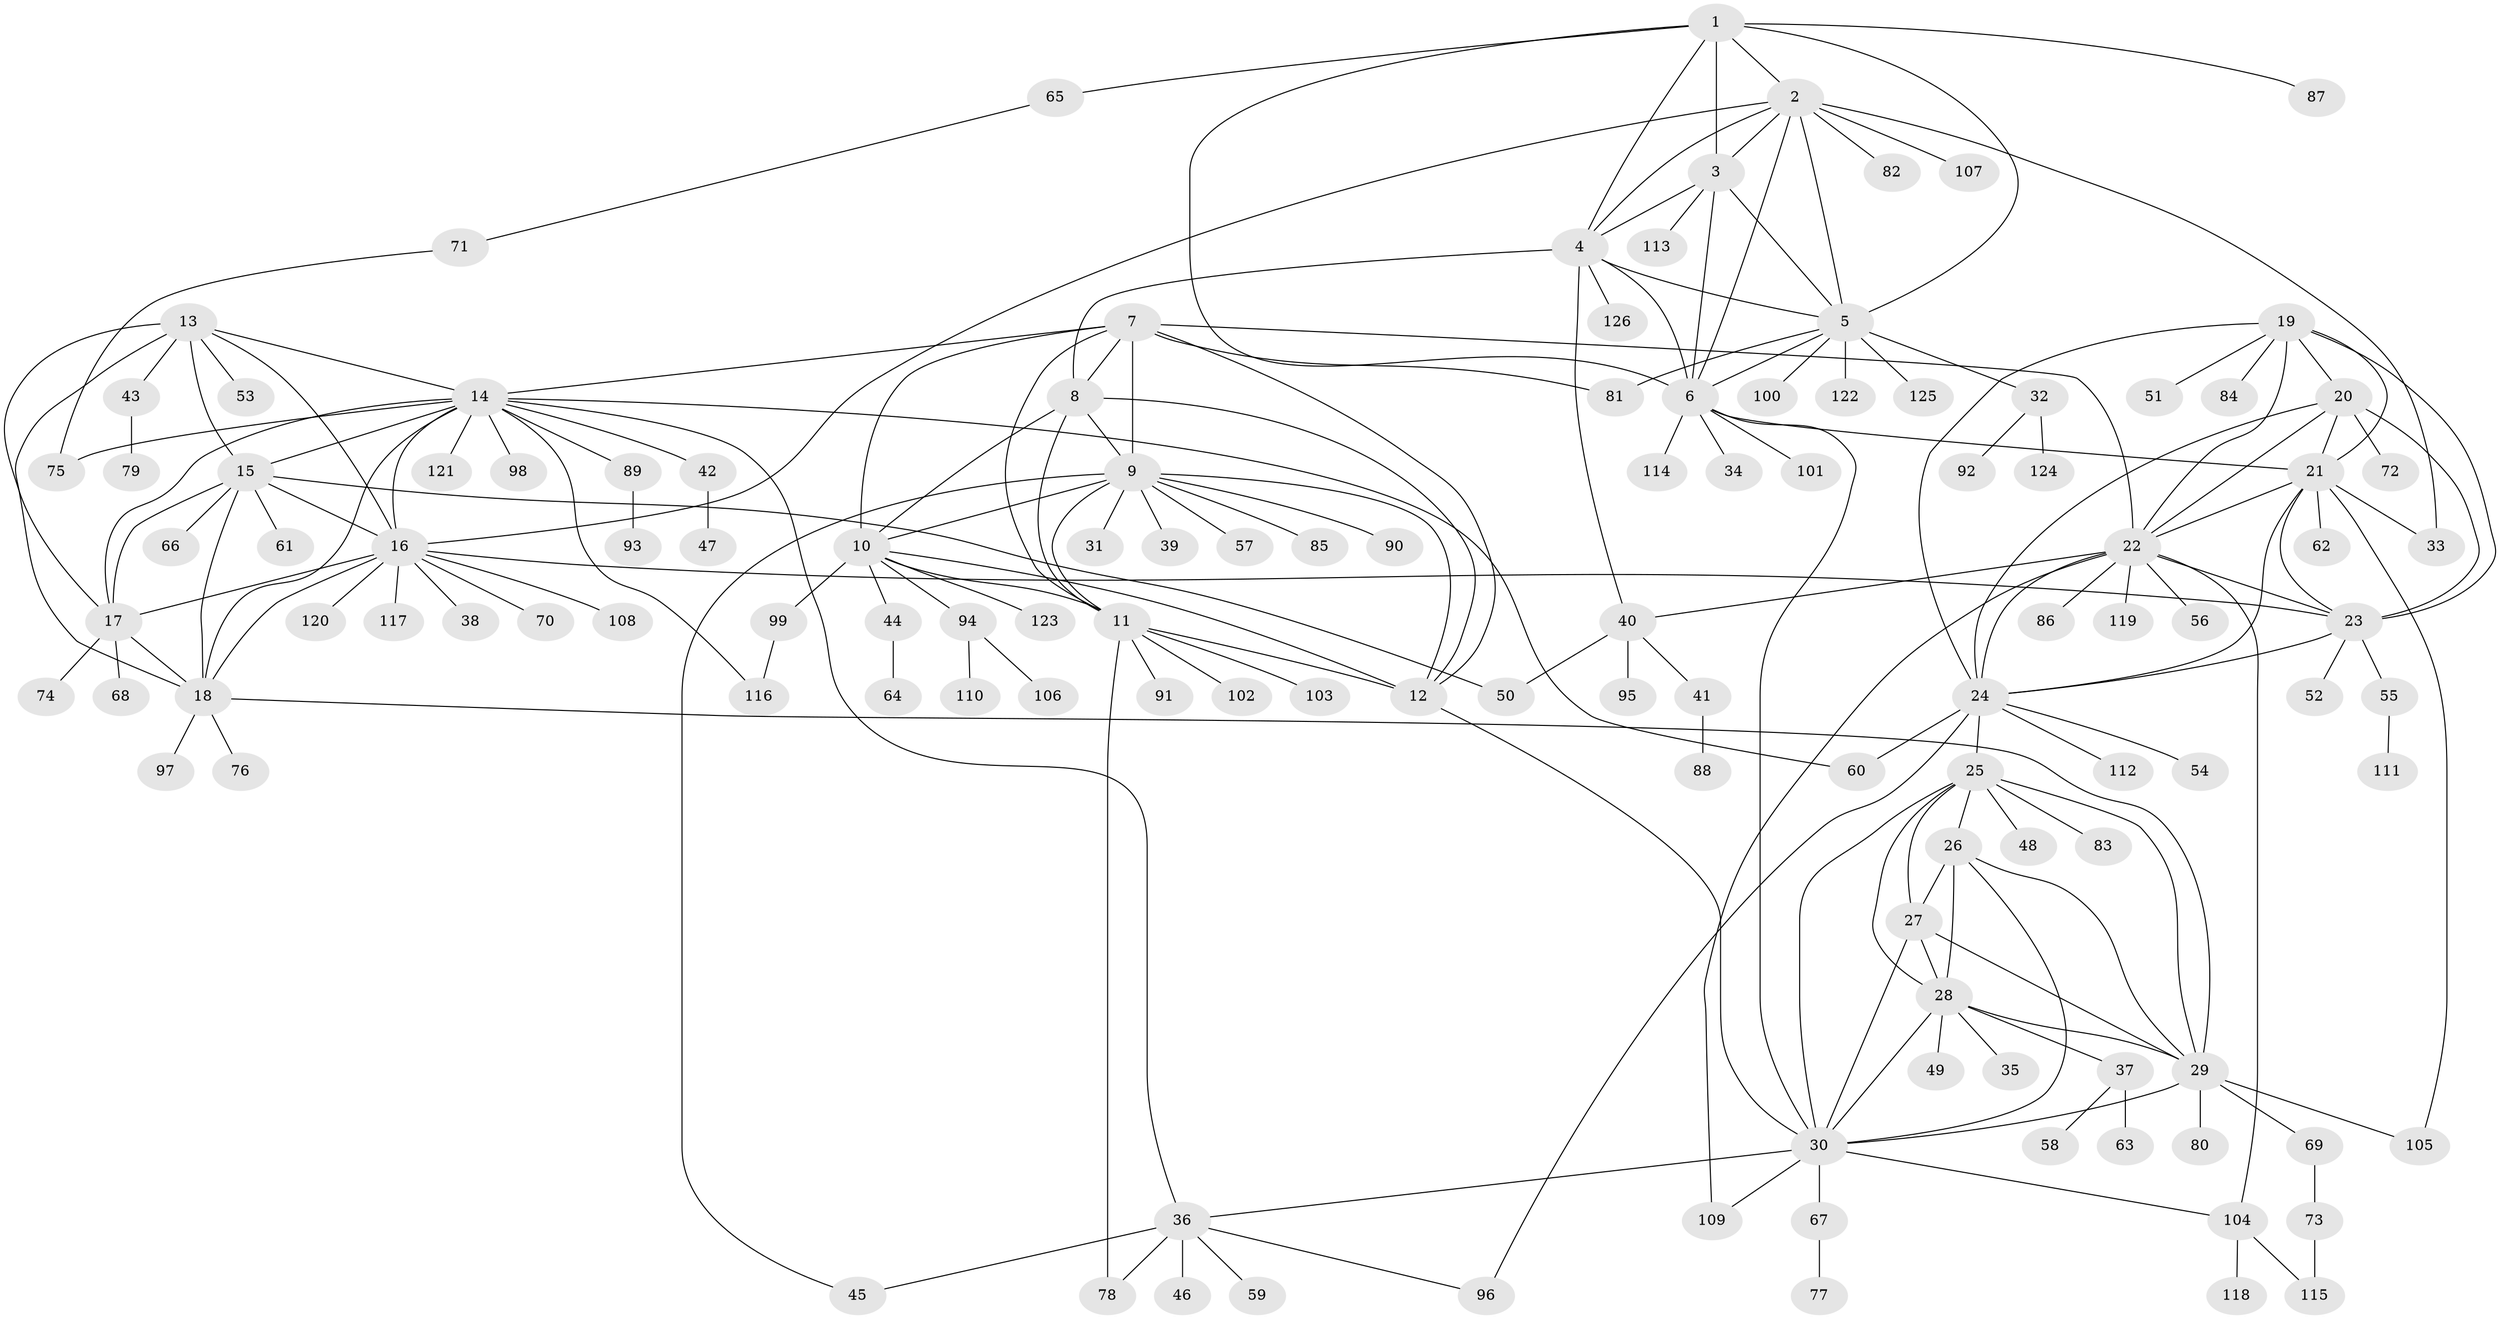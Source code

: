 // coarse degree distribution, {4: 0.010309278350515464, 10: 0.010309278350515464, 9: 0.030927835051546393, 7: 0.05154639175257732, 8: 0.030927835051546393, 5: 0.05154639175257732, 12: 0.030927835051546393, 13: 0.010309278350515464, 3: 0.020618556701030927, 6: 0.010309278350515464, 2: 0.18556701030927836, 1: 0.5567010309278351}
// Generated by graph-tools (version 1.1) at 2025/24/03/03/25 07:24:12]
// undirected, 126 vertices, 196 edges
graph export_dot {
graph [start="1"]
  node [color=gray90,style=filled];
  1;
  2;
  3;
  4;
  5;
  6;
  7;
  8;
  9;
  10;
  11;
  12;
  13;
  14;
  15;
  16;
  17;
  18;
  19;
  20;
  21;
  22;
  23;
  24;
  25;
  26;
  27;
  28;
  29;
  30;
  31;
  32;
  33;
  34;
  35;
  36;
  37;
  38;
  39;
  40;
  41;
  42;
  43;
  44;
  45;
  46;
  47;
  48;
  49;
  50;
  51;
  52;
  53;
  54;
  55;
  56;
  57;
  58;
  59;
  60;
  61;
  62;
  63;
  64;
  65;
  66;
  67;
  68;
  69;
  70;
  71;
  72;
  73;
  74;
  75;
  76;
  77;
  78;
  79;
  80;
  81;
  82;
  83;
  84;
  85;
  86;
  87;
  88;
  89;
  90;
  91;
  92;
  93;
  94;
  95;
  96;
  97;
  98;
  99;
  100;
  101;
  102;
  103;
  104;
  105;
  106;
  107;
  108;
  109;
  110;
  111;
  112;
  113;
  114;
  115;
  116;
  117;
  118;
  119;
  120;
  121;
  122;
  123;
  124;
  125;
  126;
  1 -- 2;
  1 -- 3;
  1 -- 4;
  1 -- 5;
  1 -- 6;
  1 -- 65;
  1 -- 87;
  2 -- 3;
  2 -- 4;
  2 -- 5;
  2 -- 6;
  2 -- 16;
  2 -- 33;
  2 -- 82;
  2 -- 107;
  3 -- 4;
  3 -- 5;
  3 -- 6;
  3 -- 113;
  4 -- 5;
  4 -- 6;
  4 -- 8;
  4 -- 40;
  4 -- 126;
  5 -- 6;
  5 -- 32;
  5 -- 81;
  5 -- 100;
  5 -- 122;
  5 -- 125;
  6 -- 21;
  6 -- 30;
  6 -- 34;
  6 -- 101;
  6 -- 114;
  7 -- 8;
  7 -- 9;
  7 -- 10;
  7 -- 11;
  7 -- 12;
  7 -- 14;
  7 -- 22;
  7 -- 81;
  8 -- 9;
  8 -- 10;
  8 -- 11;
  8 -- 12;
  9 -- 10;
  9 -- 11;
  9 -- 12;
  9 -- 31;
  9 -- 39;
  9 -- 45;
  9 -- 57;
  9 -- 85;
  9 -- 90;
  10 -- 11;
  10 -- 12;
  10 -- 44;
  10 -- 94;
  10 -- 99;
  10 -- 123;
  11 -- 12;
  11 -- 78;
  11 -- 91;
  11 -- 102;
  11 -- 103;
  12 -- 30;
  13 -- 14;
  13 -- 15;
  13 -- 16;
  13 -- 17;
  13 -- 18;
  13 -- 43;
  13 -- 53;
  14 -- 15;
  14 -- 16;
  14 -- 17;
  14 -- 18;
  14 -- 36;
  14 -- 42;
  14 -- 60;
  14 -- 75;
  14 -- 89;
  14 -- 98;
  14 -- 116;
  14 -- 121;
  15 -- 16;
  15 -- 17;
  15 -- 18;
  15 -- 50;
  15 -- 61;
  15 -- 66;
  16 -- 17;
  16 -- 18;
  16 -- 23;
  16 -- 38;
  16 -- 70;
  16 -- 108;
  16 -- 117;
  16 -- 120;
  17 -- 18;
  17 -- 68;
  17 -- 74;
  18 -- 29;
  18 -- 76;
  18 -- 97;
  19 -- 20;
  19 -- 21;
  19 -- 22;
  19 -- 23;
  19 -- 24;
  19 -- 51;
  19 -- 84;
  20 -- 21;
  20 -- 22;
  20 -- 23;
  20 -- 24;
  20 -- 72;
  21 -- 22;
  21 -- 23;
  21 -- 24;
  21 -- 33;
  21 -- 62;
  21 -- 105;
  22 -- 23;
  22 -- 24;
  22 -- 40;
  22 -- 56;
  22 -- 86;
  22 -- 104;
  22 -- 109;
  22 -- 119;
  23 -- 24;
  23 -- 52;
  23 -- 55;
  24 -- 25;
  24 -- 54;
  24 -- 60;
  24 -- 96;
  24 -- 112;
  25 -- 26;
  25 -- 27;
  25 -- 28;
  25 -- 29;
  25 -- 30;
  25 -- 48;
  25 -- 83;
  26 -- 27;
  26 -- 28;
  26 -- 29;
  26 -- 30;
  27 -- 28;
  27 -- 29;
  27 -- 30;
  28 -- 29;
  28 -- 30;
  28 -- 35;
  28 -- 37;
  28 -- 49;
  29 -- 30;
  29 -- 69;
  29 -- 80;
  29 -- 105;
  30 -- 36;
  30 -- 67;
  30 -- 104;
  30 -- 109;
  32 -- 92;
  32 -- 124;
  36 -- 45;
  36 -- 46;
  36 -- 59;
  36 -- 78;
  36 -- 96;
  37 -- 58;
  37 -- 63;
  40 -- 41;
  40 -- 50;
  40 -- 95;
  41 -- 88;
  42 -- 47;
  43 -- 79;
  44 -- 64;
  55 -- 111;
  65 -- 71;
  67 -- 77;
  69 -- 73;
  71 -- 75;
  73 -- 115;
  89 -- 93;
  94 -- 106;
  94 -- 110;
  99 -- 116;
  104 -- 115;
  104 -- 118;
}
